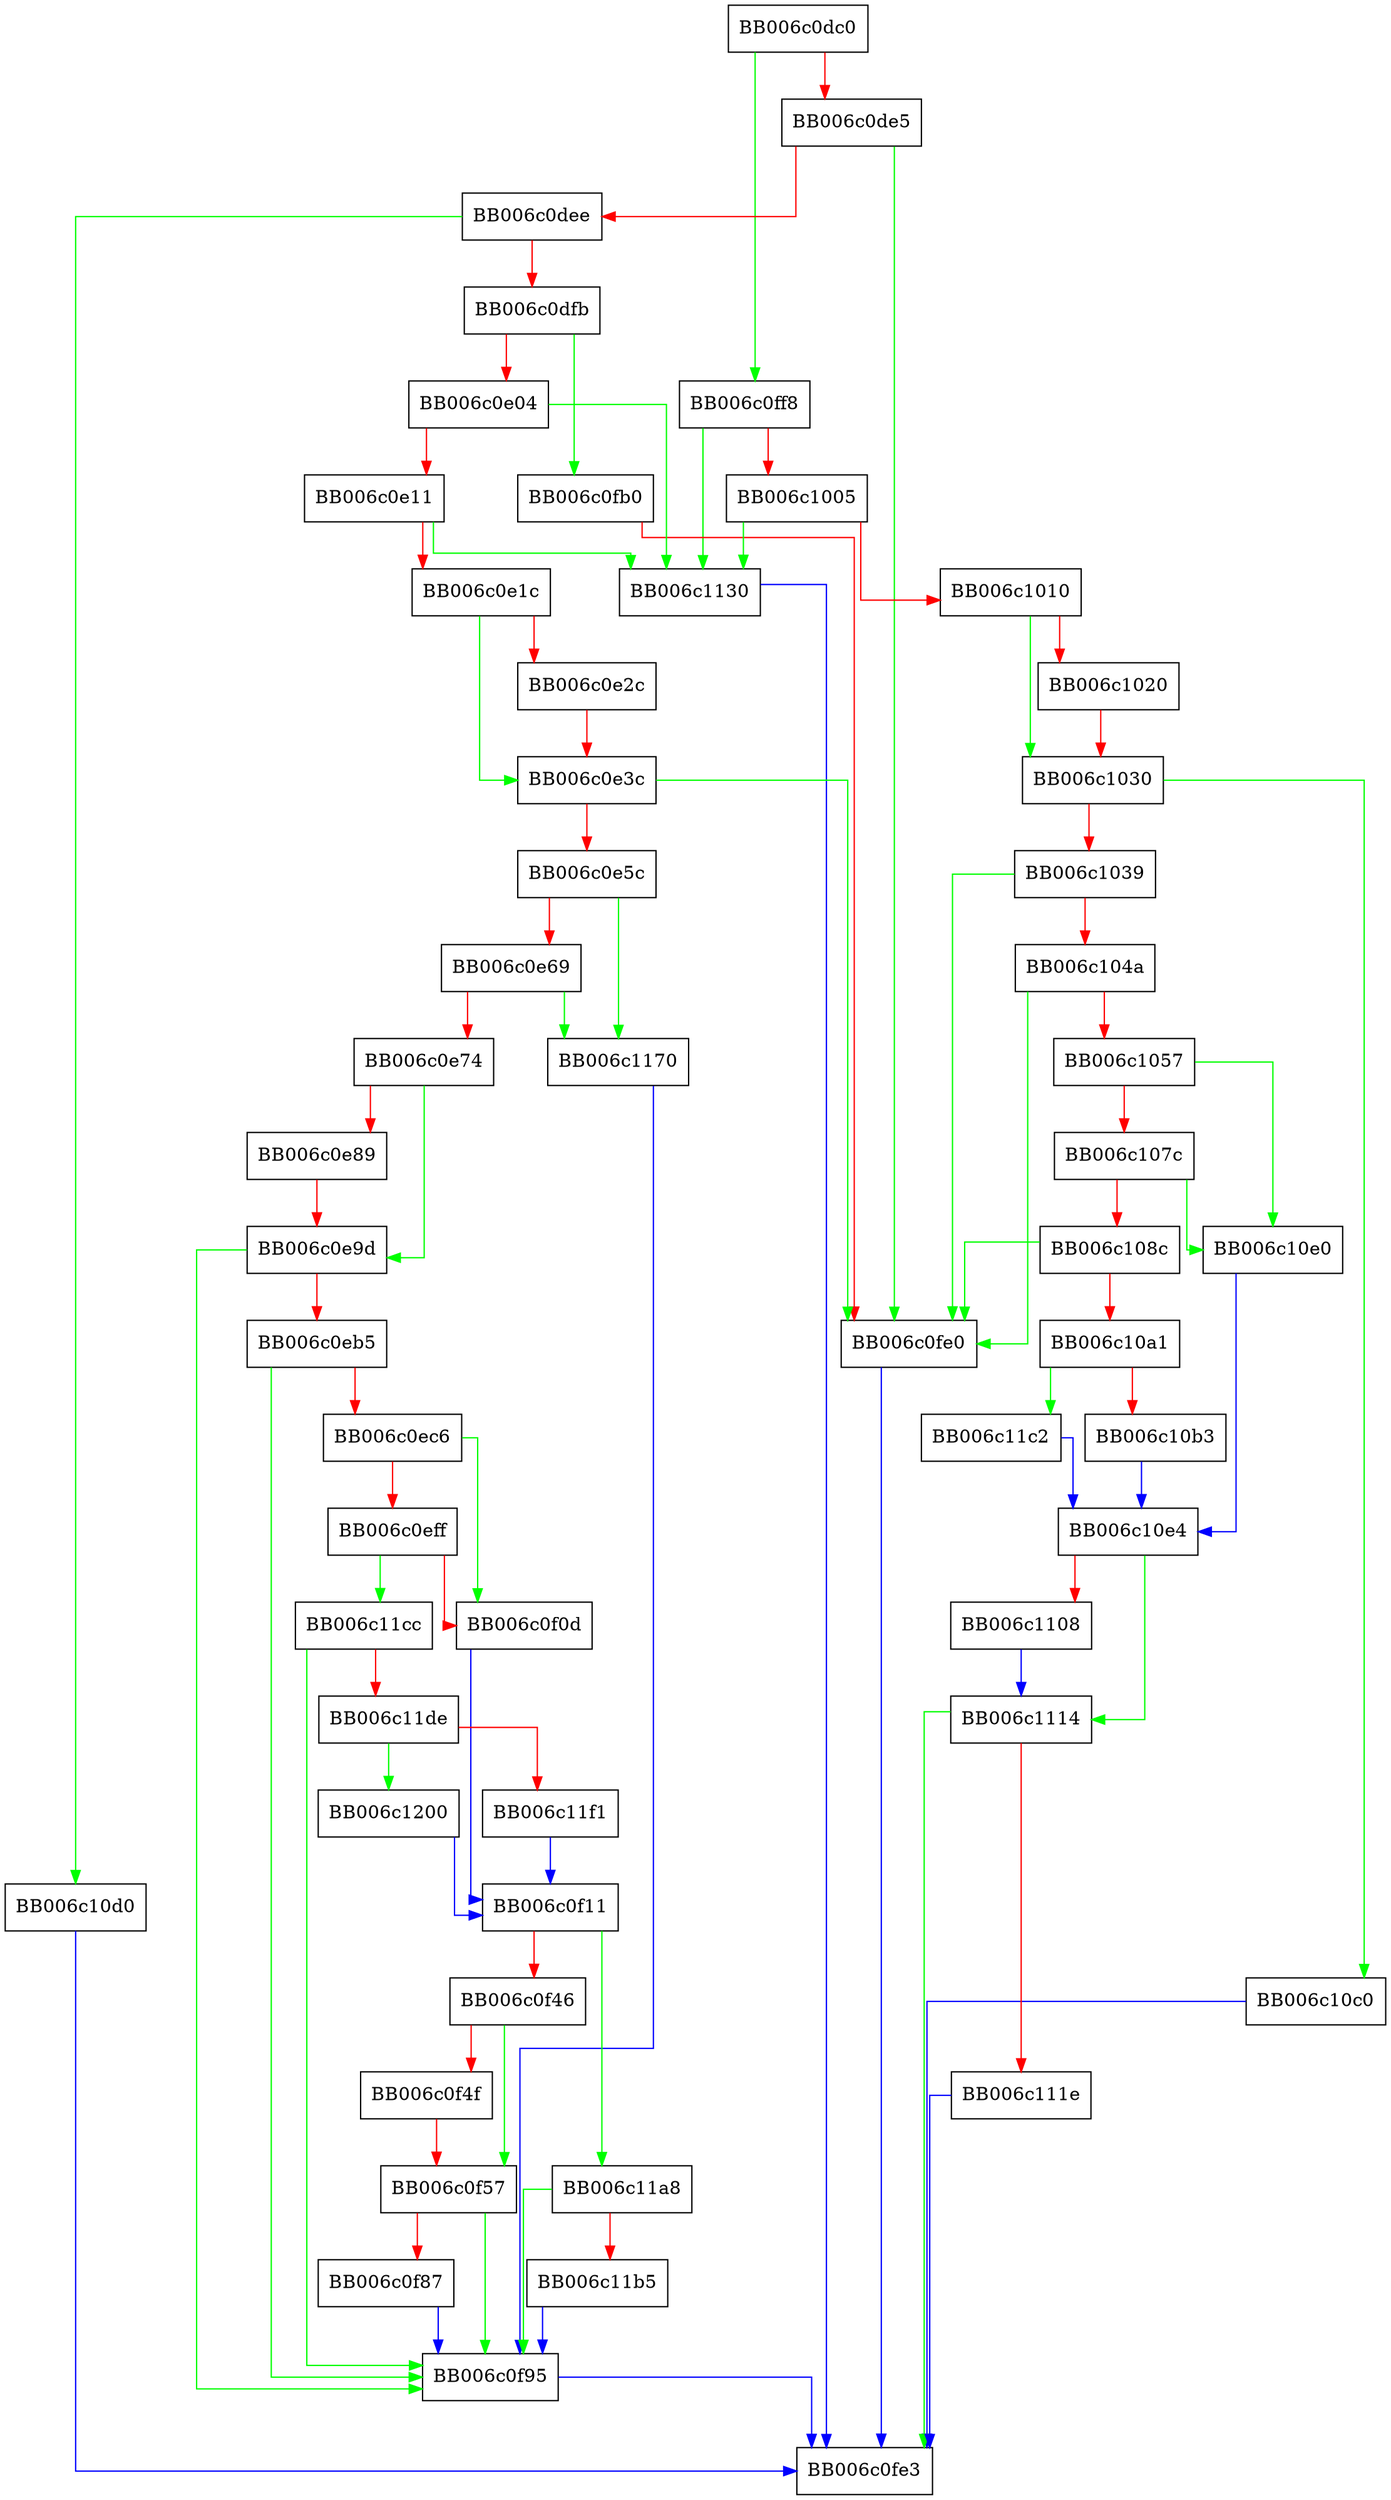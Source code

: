 digraph ecdh_derive {
  node [shape="box"];
  graph [splines=ortho];
  BB006c0dc0 -> BB006c0ff8 [color="green"];
  BB006c0dc0 -> BB006c0de5 [color="red"];
  BB006c0de5 -> BB006c0fe0 [color="green"];
  BB006c0de5 -> BB006c0dee [color="red"];
  BB006c0dee -> BB006c10d0 [color="green"];
  BB006c0dee -> BB006c0dfb [color="red"];
  BB006c0dfb -> BB006c0fb0 [color="green"];
  BB006c0dfb -> BB006c0e04 [color="red"];
  BB006c0e04 -> BB006c1130 [color="green"];
  BB006c0e04 -> BB006c0e11 [color="red"];
  BB006c0e11 -> BB006c1130 [color="green"];
  BB006c0e11 -> BB006c0e1c [color="red"];
  BB006c0e1c -> BB006c0e3c [color="green"];
  BB006c0e1c -> BB006c0e2c [color="red"];
  BB006c0e2c -> BB006c0e3c [color="red"];
  BB006c0e3c -> BB006c0fe0 [color="green"];
  BB006c0e3c -> BB006c0e5c [color="red"];
  BB006c0e5c -> BB006c1170 [color="green"];
  BB006c0e5c -> BB006c0e69 [color="red"];
  BB006c0e69 -> BB006c1170 [color="green"];
  BB006c0e69 -> BB006c0e74 [color="red"];
  BB006c0e74 -> BB006c0e9d [color="green"];
  BB006c0e74 -> BB006c0e89 [color="red"];
  BB006c0e89 -> BB006c0e9d [color="red"];
  BB006c0e9d -> BB006c0f95 [color="green"];
  BB006c0e9d -> BB006c0eb5 [color="red"];
  BB006c0eb5 -> BB006c0f95 [color="green"];
  BB006c0eb5 -> BB006c0ec6 [color="red"];
  BB006c0ec6 -> BB006c0f0d [color="green"];
  BB006c0ec6 -> BB006c0eff [color="red"];
  BB006c0eff -> BB006c11cc [color="green"];
  BB006c0eff -> BB006c0f0d [color="red"];
  BB006c0f0d -> BB006c0f11 [color="blue"];
  BB006c0f11 -> BB006c11a8 [color="green"];
  BB006c0f11 -> BB006c0f46 [color="red"];
  BB006c0f46 -> BB006c0f57 [color="green"];
  BB006c0f46 -> BB006c0f4f [color="red"];
  BB006c0f4f -> BB006c0f57 [color="red"];
  BB006c0f57 -> BB006c0f95 [color="green"];
  BB006c0f57 -> BB006c0f87 [color="red"];
  BB006c0f87 -> BB006c0f95 [color="blue"];
  BB006c0f95 -> BB006c0fe3 [color="blue"];
  BB006c0fb0 -> BB006c0fe0 [color="red"];
  BB006c0fe0 -> BB006c0fe3 [color="blue"];
  BB006c0ff8 -> BB006c1130 [color="green"];
  BB006c0ff8 -> BB006c1005 [color="red"];
  BB006c1005 -> BB006c1130 [color="green"];
  BB006c1005 -> BB006c1010 [color="red"];
  BB006c1010 -> BB006c1030 [color="green"];
  BB006c1010 -> BB006c1020 [color="red"];
  BB006c1020 -> BB006c1030 [color="red"];
  BB006c1030 -> BB006c10c0 [color="green"];
  BB006c1030 -> BB006c1039 [color="red"];
  BB006c1039 -> BB006c0fe0 [color="green"];
  BB006c1039 -> BB006c104a [color="red"];
  BB006c104a -> BB006c0fe0 [color="green"];
  BB006c104a -> BB006c1057 [color="red"];
  BB006c1057 -> BB006c10e0 [color="green"];
  BB006c1057 -> BB006c107c [color="red"];
  BB006c107c -> BB006c10e0 [color="green"];
  BB006c107c -> BB006c108c [color="red"];
  BB006c108c -> BB006c0fe0 [color="green"];
  BB006c108c -> BB006c10a1 [color="red"];
  BB006c10a1 -> BB006c11c2 [color="green"];
  BB006c10a1 -> BB006c10b3 [color="red"];
  BB006c10b3 -> BB006c10e4 [color="blue"];
  BB006c10c0 -> BB006c0fe3 [color="blue"];
  BB006c10d0 -> BB006c0fe3 [color="blue"];
  BB006c10e0 -> BB006c10e4 [color="blue"];
  BB006c10e4 -> BB006c1114 [color="green"];
  BB006c10e4 -> BB006c1108 [color="red"];
  BB006c1108 -> BB006c1114 [color="blue"];
  BB006c1114 -> BB006c0fe3 [color="green"];
  BB006c1114 -> BB006c111e [color="red"];
  BB006c111e -> BB006c0fe3 [color="blue"];
  BB006c1130 -> BB006c0fe3 [color="blue"];
  BB006c1170 -> BB006c0f95 [color="blue"];
  BB006c11a8 -> BB006c0f95 [color="green"];
  BB006c11a8 -> BB006c11b5 [color="red"];
  BB006c11b5 -> BB006c0f95 [color="blue"];
  BB006c11c2 -> BB006c10e4 [color="blue"];
  BB006c11cc -> BB006c0f95 [color="green"];
  BB006c11cc -> BB006c11de [color="red"];
  BB006c11de -> BB006c1200 [color="green"];
  BB006c11de -> BB006c11f1 [color="red"];
  BB006c11f1 -> BB006c0f11 [color="blue"];
  BB006c1200 -> BB006c0f11 [color="blue"];
}
